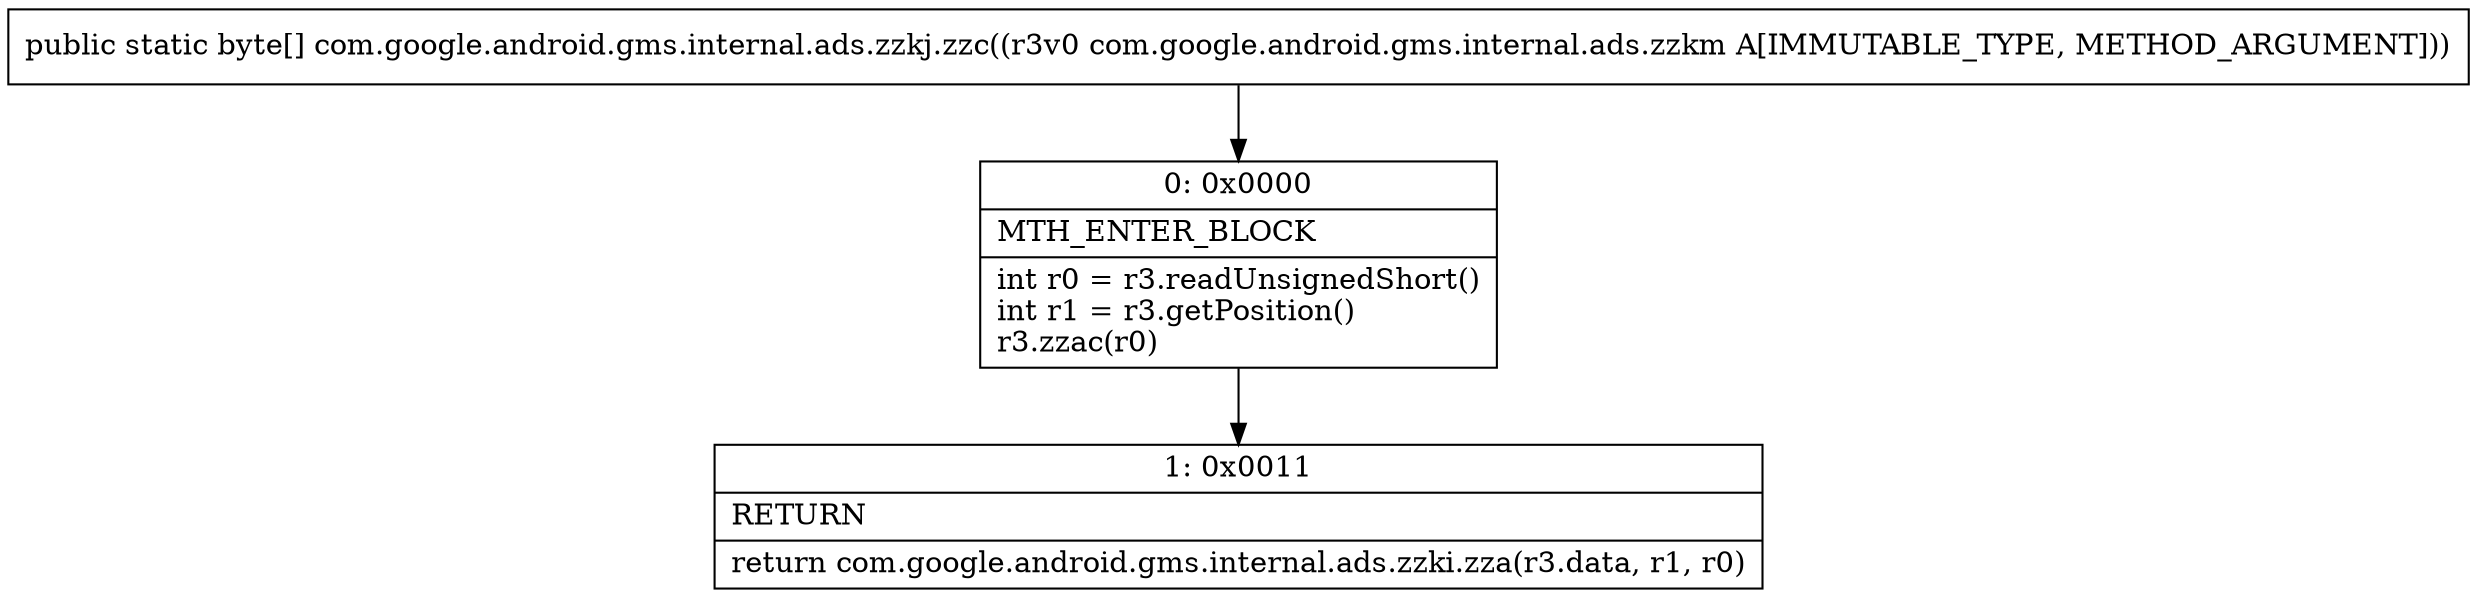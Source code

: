 digraph "CFG forcom.google.android.gms.internal.ads.zzkj.zzc(Lcom\/google\/android\/gms\/internal\/ads\/zzkm;)[B" {
Node_0 [shape=record,label="{0\:\ 0x0000|MTH_ENTER_BLOCK\l|int r0 = r3.readUnsignedShort()\lint r1 = r3.getPosition()\lr3.zzac(r0)\l}"];
Node_1 [shape=record,label="{1\:\ 0x0011|RETURN\l|return com.google.android.gms.internal.ads.zzki.zza(r3.data, r1, r0)\l}"];
MethodNode[shape=record,label="{public static byte[] com.google.android.gms.internal.ads.zzkj.zzc((r3v0 com.google.android.gms.internal.ads.zzkm A[IMMUTABLE_TYPE, METHOD_ARGUMENT])) }"];
MethodNode -> Node_0;
Node_0 -> Node_1;
}

